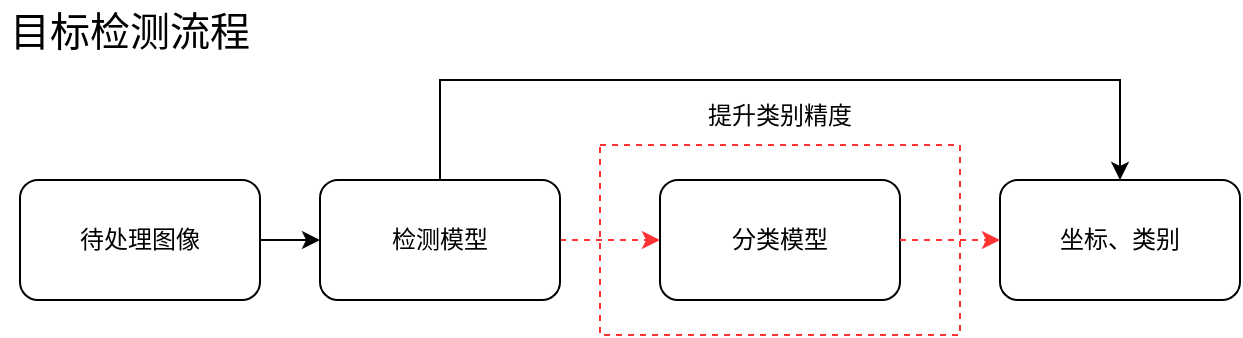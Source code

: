 <mxfile version="17.1.1" type="github">
  <diagram id="rR8CcJQi8yALQyCtRHCH" name="Page-1">
    <mxGraphModel dx="813" dy="435" grid="1" gridSize="10" guides="1" tooltips="1" connect="1" arrows="1" fold="1" page="1" pageScale="1" pageWidth="827" pageHeight="1169" math="0" shadow="0">
      <root>
        <mxCell id="0" />
        <mxCell id="1" parent="0" />
        <mxCell id="WSKHrjnX9OZWL_ApC0PT-8" value="" style="edgeStyle=orthogonalEdgeStyle;rounded=0;orthogonalLoop=1;jettySize=auto;html=1;" edge="1" parent="1" source="WSKHrjnX9OZWL_ApC0PT-1" target="WSKHrjnX9OZWL_ApC0PT-2">
          <mxGeometry relative="1" as="geometry" />
        </mxCell>
        <mxCell id="WSKHrjnX9OZWL_ApC0PT-1" value="待处理图像" style="rounded=1;whiteSpace=wrap;html=1;" vertex="1" parent="1">
          <mxGeometry x="60" y="180" width="120" height="60" as="geometry" />
        </mxCell>
        <mxCell id="WSKHrjnX9OZWL_ApC0PT-11" value="" style="edgeStyle=orthogonalEdgeStyle;rounded=0;orthogonalLoop=1;jettySize=auto;html=1;strokeColor=#FF3333;dashed=1;" edge="1" parent="1" source="WSKHrjnX9OZWL_ApC0PT-2" target="WSKHrjnX9OZWL_ApC0PT-4">
          <mxGeometry relative="1" as="geometry" />
        </mxCell>
        <mxCell id="WSKHrjnX9OZWL_ApC0PT-20" style="edgeStyle=orthogonalEdgeStyle;rounded=0;orthogonalLoop=1;jettySize=auto;html=1;entryX=0.5;entryY=0;entryDx=0;entryDy=0;" edge="1" parent="1" source="WSKHrjnX9OZWL_ApC0PT-2" target="WSKHrjnX9OZWL_ApC0PT-18">
          <mxGeometry relative="1" as="geometry">
            <Array as="points">
              <mxPoint x="270" y="130" />
              <mxPoint x="610" y="130" />
            </Array>
          </mxGeometry>
        </mxCell>
        <mxCell id="WSKHrjnX9OZWL_ApC0PT-2" value="检测模型" style="rounded=1;whiteSpace=wrap;html=1;" vertex="1" parent="1">
          <mxGeometry x="210" y="180" width="120" height="60" as="geometry" />
        </mxCell>
        <mxCell id="WSKHrjnX9OZWL_ApC0PT-4" value="分类模型" style="rounded=1;whiteSpace=wrap;html=1;" vertex="1" parent="1">
          <mxGeometry x="380" y="180" width="120" height="60" as="geometry" />
        </mxCell>
        <mxCell id="WSKHrjnX9OZWL_ApC0PT-18" value="坐标、类别" style="rounded=1;whiteSpace=wrap;html=1;" vertex="1" parent="1">
          <mxGeometry x="550" y="180" width="120" height="60" as="geometry" />
        </mxCell>
        <mxCell id="WSKHrjnX9OZWL_ApC0PT-21" value="" style="rounded=0;whiteSpace=wrap;html=1;dashed=1;strokeColor=#FF3333;fillColor=none;" vertex="1" parent="1">
          <mxGeometry x="350" y="162.5" width="180" height="95" as="geometry" />
        </mxCell>
        <mxCell id="WSKHrjnX9OZWL_ApC0PT-23" value="提升类别精度" style="text;html=1;strokeColor=none;fillColor=none;align=center;verticalAlign=middle;whiteSpace=wrap;rounded=0;dashed=1;" vertex="1" parent="1">
          <mxGeometry x="395" y="132.5" width="90" height="30" as="geometry" />
        </mxCell>
        <mxCell id="WSKHrjnX9OZWL_ApC0PT-24" value="" style="edgeStyle=orthogonalEdgeStyle;rounded=0;orthogonalLoop=1;jettySize=auto;html=1;strokeColor=#FF3333;dashed=1;exitX=1;exitY=0.5;exitDx=0;exitDy=0;entryX=0;entryY=0.5;entryDx=0;entryDy=0;" edge="1" parent="1" source="WSKHrjnX9OZWL_ApC0PT-4" target="WSKHrjnX9OZWL_ApC0PT-18">
          <mxGeometry relative="1" as="geometry">
            <mxPoint x="510" y="250" as="sourcePoint" />
            <mxPoint x="560" y="250" as="targetPoint" />
            <Array as="points">
              <mxPoint x="530" y="210" />
              <mxPoint x="530" y="210" />
            </Array>
          </mxGeometry>
        </mxCell>
        <mxCell id="WSKHrjnX9OZWL_ApC0PT-26" value="&lt;font style=&quot;font-size: 20px&quot;&gt;目标检测流程&lt;/font&gt;" style="text;html=1;strokeColor=none;fillColor=none;align=center;verticalAlign=middle;whiteSpace=wrap;rounded=0;dashed=1;" vertex="1" parent="1">
          <mxGeometry x="50" y="90" width="130" height="30" as="geometry" />
        </mxCell>
      </root>
    </mxGraphModel>
  </diagram>
</mxfile>
